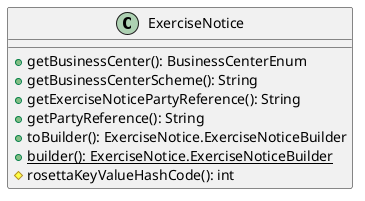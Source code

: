 @startuml

    class ExerciseNotice [[ExerciseNotice.html]] {
        +getBusinessCenter(): BusinessCenterEnum
        +getBusinessCenterScheme(): String
        +getExerciseNoticePartyReference(): String
        +getPartyReference(): String
        +toBuilder(): ExerciseNotice.ExerciseNoticeBuilder
        {static} +builder(): ExerciseNotice.ExerciseNoticeBuilder
        #rosettaKeyValueHashCode(): int
    }

@enduml
